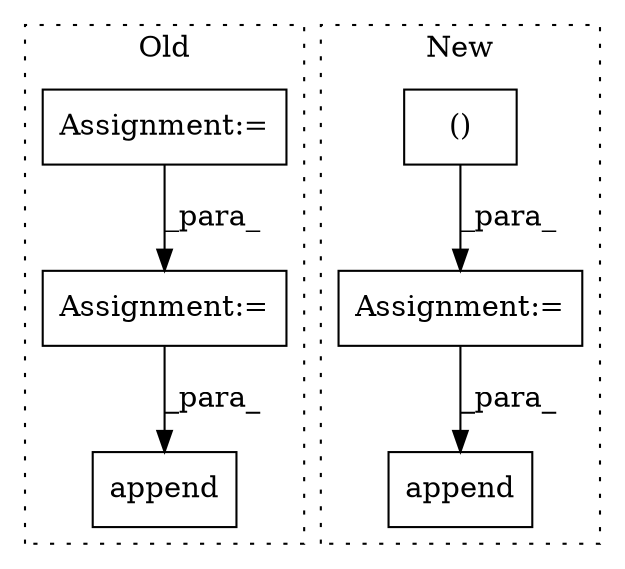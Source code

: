 digraph G {
subgraph cluster0 {
1 [label="append" a="32" s="2526,2542" l="7,1" shape="box"];
4 [label="Assignment:=" a="7" s="2391" l="25" shape="box"];
5 [label="Assignment:=" a="7" s="2125" l="1" shape="box"];
label = "Old";
style="dotted";
}
subgraph cluster1 {
2 [label="append" a="32" s="2094,2315" l="20,-5" shape="box"];
3 [label="Assignment:=" a="7" s="2218" l="89" shape="box"];
6 [label="()" a="106" s="2234" l="63" shape="box"];
label = "New";
style="dotted";
}
3 -> 2 [label="_para_"];
4 -> 1 [label="_para_"];
5 -> 4 [label="_para_"];
6 -> 3 [label="_para_"];
}